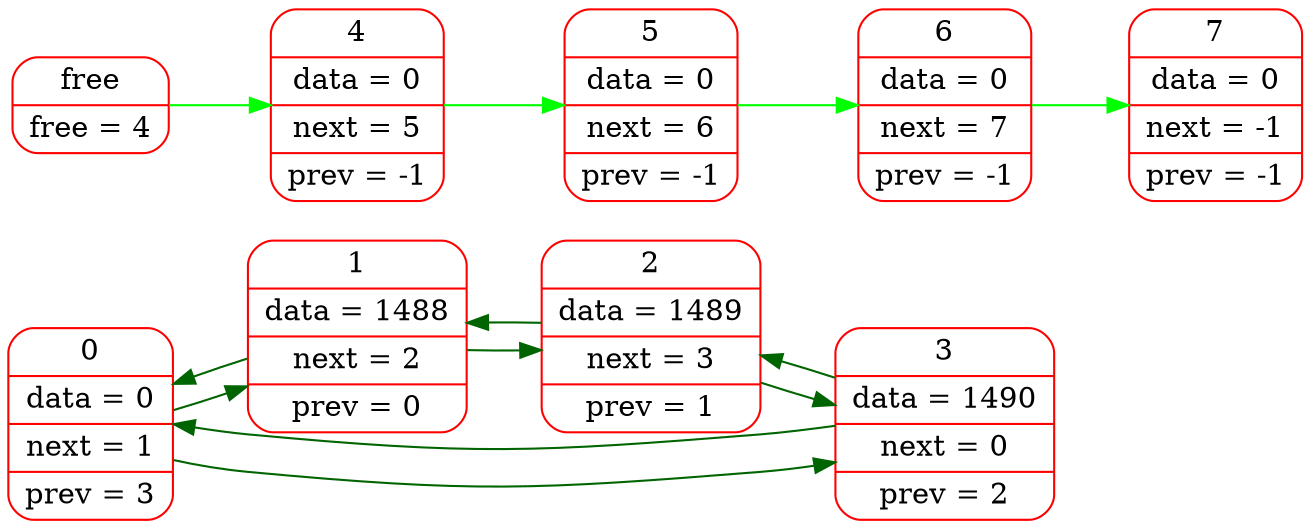 digraph G{
rankdir=LR;
node[color="red",fontsize=14];
elem0[shape="Mrecord", label="0 | data = 0 | next = 1 | prev = 3"];
elem1[shape="Mrecord", label="1 | data = 1488 | next = 2 | prev = 0"];
elem2[shape="Mrecord", label="2 | data = 1489 | next = 3 | prev = 1"];
elem3[shape="Mrecord", label="3 | data = 1490 | next = 0 | prev = 2"];
edge[color="darkgreen",fontsize=12, penwidth=1];
elem0->elem1->elem2->elem3->elem0;
edge[color="darkgreen",fontsize=12, penwidth=1];
elem0->elem3->elem2->elem1->elem0;
free[shape="Mrecord", label="free | free = 4"];
free_elem4[shape="Mrecord", label="4 | data = 0 | next = 5 | prev = -1"];
free_elem5[shape="Mrecord", label="5 | data = 0 | next = 6 | prev = -1"];
free_elem6[shape="Mrecord", label="6 | data = 0 | next = 7 | prev = -1"];
free_elem7[shape="Mrecord", label="7 | data = 0 | next = -1 | prev = -1"];
edge[color="green",fontsize=12, penwidth=1];
free->free_elem4->free_elem5->free_elem6->free_elem7;
}
